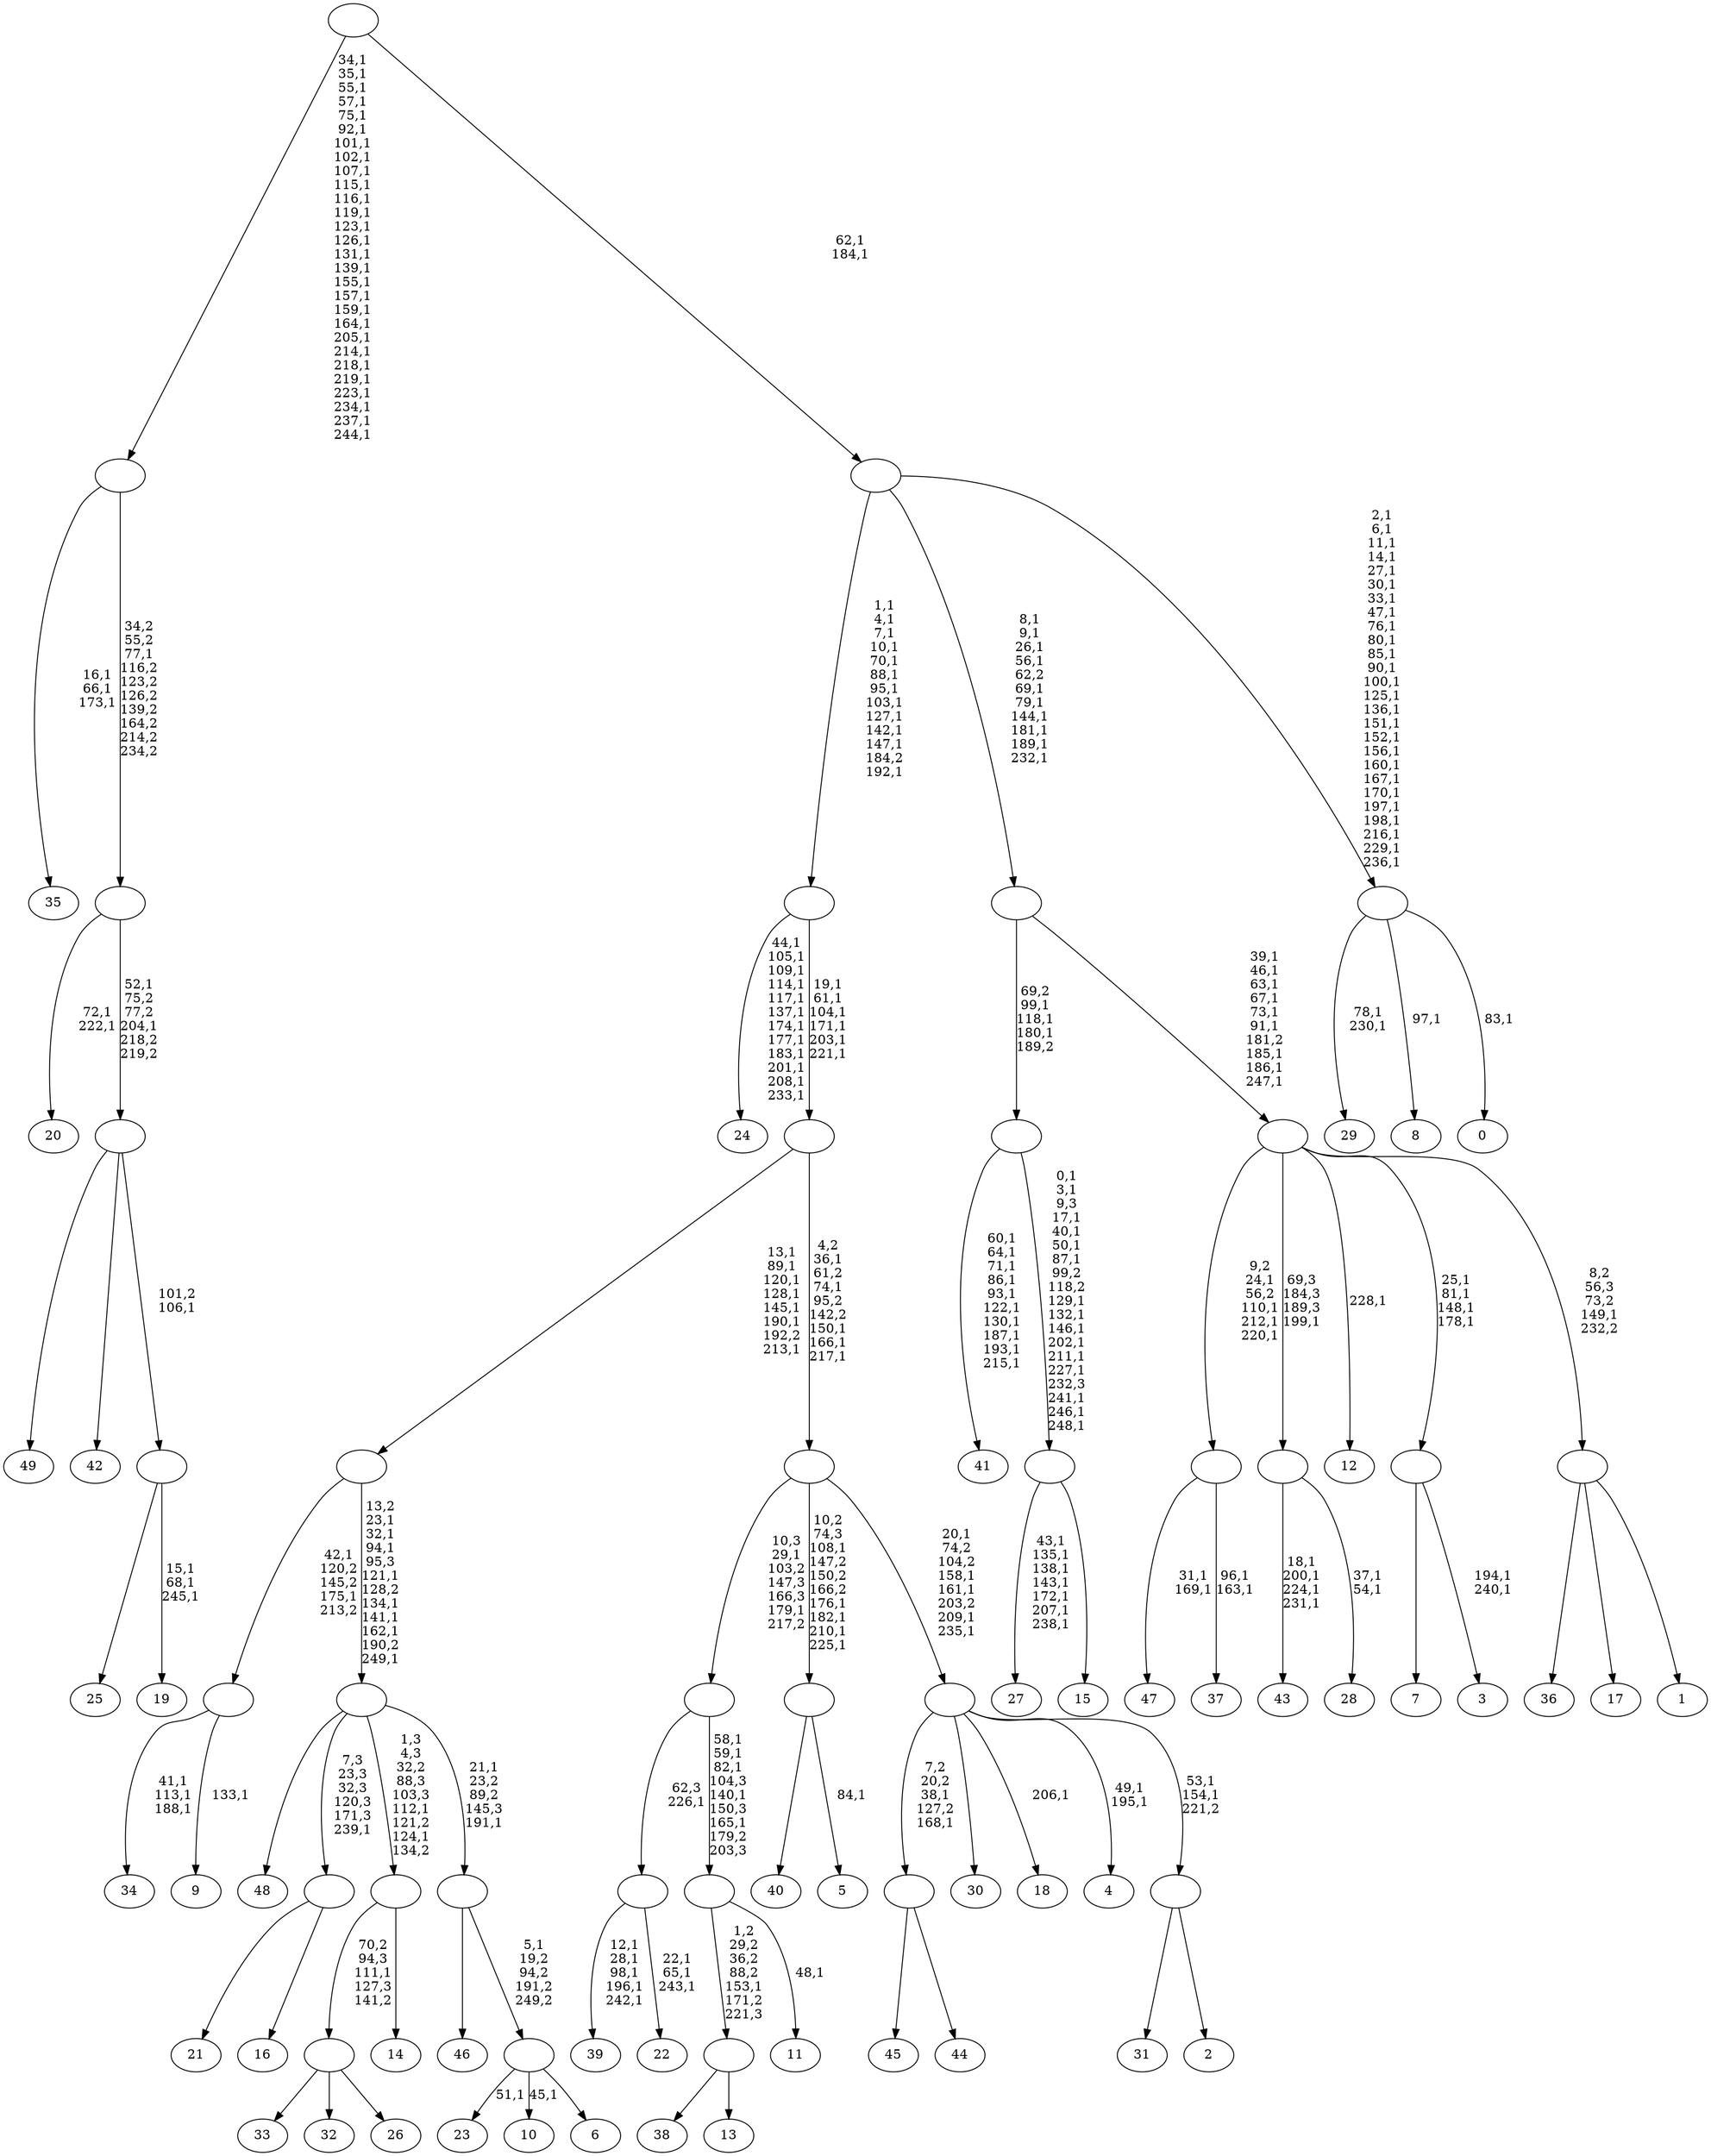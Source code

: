digraph T {
	300 [label="49"]
	299 [label="48"]
	298 [label="47"]
	295 [label="46"]
	294 [label="45"]
	293 [label="44"]
	292 [label=""]
	290 [label="43"]
	285 [label="42"]
	284 [label="41"]
	273 [label="40"]
	272 [label="39"]
	266 [label="38"]
	265 [label="37"]
	262 [label=""]
	258 [label="36"]
	257 [label="35"]
	253 [label="34"]
	249 [label="33"]
	248 [label="32"]
	247 [label="31"]
	246 [label="30"]
	245 [label="29"]
	242 [label="28"]
	239 [label=""]
	238 [label="27"]
	230 [label="26"]
	229 [label=""]
	228 [label="25"]
	227 [label="24"]
	214 [label="23"]
	212 [label="22"]
	208 [label=""]
	207 [label="21"]
	206 [label="20"]
	203 [label="19"]
	199 [label=""]
	198 [label=""]
	196 [label=""]
	195 [label=""]
	167 [label="18"]
	165 [label="17"]
	164 [label="16"]
	163 [label=""]
	162 [label="15"]
	161 [label=""]
	146 [label=""]
	143 [label="14"]
	142 [label=""]
	140 [label="13"]
	139 [label=""]
	138 [label="12"]
	136 [label="11"]
	134 [label=""]
	129 [label=""]
	127 [label="10"]
	125 [label="9"]
	123 [label=""]
	121 [label="8"]
	119 [label="7"]
	118 [label="6"]
	117 [label=""]
	116 [label=""]
	114 [label=""]
	106 [label=""]
	99 [label="5"]
	97 [label=""]
	92 [label="4"]
	89 [label="3"]
	86 [label=""]
	82 [label="2"]
	81 [label=""]
	79 [label=""]
	74 [label=""]
	69 [label=""]
	63 [label=""]
	51 [label="1"]
	50 [label=""]
	49 [label=""]
	40 [label=""]
	30 [label="0"]
	28 [label=""]
	2 [label=""]
	0 [label=""]
	292 -> 294 [label=""]
	292 -> 293 [label=""]
	262 -> 265 [label="96,1\n163,1"]
	262 -> 298 [label="31,1\n169,1"]
	239 -> 242 [label="37,1\n54,1"]
	239 -> 290 [label="18,1\n200,1\n224,1\n231,1"]
	229 -> 249 [label=""]
	229 -> 248 [label=""]
	229 -> 230 [label=""]
	208 -> 212 [label="22,1\n65,1\n243,1"]
	208 -> 272 [label="12,1\n28,1\n98,1\n196,1\n242,1"]
	199 -> 203 [label="15,1\n68,1\n245,1"]
	199 -> 228 [label=""]
	198 -> 300 [label=""]
	198 -> 285 [label=""]
	198 -> 199 [label="101,2\n106,1"]
	196 -> 198 [label="52,1\n75,2\n77,2\n204,1\n218,2\n219,2"]
	196 -> 206 [label="72,1\n222,1"]
	195 -> 257 [label="16,1\n66,1\n173,1"]
	195 -> 196 [label="34,2\n55,2\n77,1\n116,2\n123,2\n126,2\n139,2\n164,2\n214,2\n234,2"]
	163 -> 207 [label=""]
	163 -> 164 [label=""]
	161 -> 238 [label="43,1\n135,1\n138,1\n143,1\n172,1\n207,1\n238,1"]
	161 -> 162 [label=""]
	146 -> 161 [label="0,1\n3,1\n9,3\n17,1\n40,1\n50,1\n87,1\n99,2\n118,2\n129,1\n132,1\n146,1\n202,1\n211,1\n227,1\n232,3\n241,1\n246,1\n248,1"]
	146 -> 284 [label="60,1\n64,1\n71,1\n86,1\n93,1\n122,1\n130,1\n187,1\n193,1\n215,1"]
	142 -> 229 [label="70,2\n94,3\n111,1\n127,3\n141,2"]
	142 -> 143 [label=""]
	139 -> 266 [label=""]
	139 -> 140 [label=""]
	134 -> 136 [label="48,1"]
	134 -> 139 [label="1,2\n29,2\n36,2\n88,2\n153,1\n171,2\n221,3"]
	129 -> 134 [label="58,1\n59,1\n82,1\n104,3\n140,1\n150,3\n165,1\n179,2\n203,3"]
	129 -> 208 [label="62,3\n226,1"]
	123 -> 125 [label="133,1"]
	123 -> 253 [label="41,1\n113,1\n188,1"]
	117 -> 127 [label="45,1"]
	117 -> 214 [label="51,1"]
	117 -> 118 [label=""]
	116 -> 295 [label=""]
	116 -> 117 [label="5,1\n19,2\n94,2\n191,2\n249,2"]
	114 -> 116 [label="21,1\n23,2\n89,2\n145,3\n191,1"]
	114 -> 142 [label="1,3\n4,3\n32,2\n88,3\n103,3\n112,1\n121,2\n124,1\n134,2"]
	114 -> 299 [label=""]
	114 -> 163 [label="7,3\n23,3\n32,3\n120,3\n171,3\n239,1"]
	106 -> 114 [label="13,2\n23,1\n32,1\n94,1\n95,3\n121,1\n128,2\n134,1\n141,1\n162,1\n190,2\n249,1"]
	106 -> 123 [label="42,1\n120,2\n145,2\n175,1\n213,2"]
	97 -> 99 [label="84,1"]
	97 -> 273 [label=""]
	86 -> 89 [label="194,1\n240,1"]
	86 -> 119 [label=""]
	81 -> 247 [label=""]
	81 -> 82 [label=""]
	79 -> 81 [label="53,1\n154,1\n221,2"]
	79 -> 92 [label="49,1\n195,1"]
	79 -> 167 [label="206,1"]
	79 -> 292 [label="7,2\n20,2\n38,1\n127,2\n168,1"]
	79 -> 246 [label=""]
	74 -> 79 [label="20,1\n74,2\n104,2\n158,1\n161,1\n203,2\n209,1\n235,1"]
	74 -> 97 [label="10,2\n74,3\n108,1\n147,2\n150,2\n166,2\n176,1\n182,1\n210,1\n225,1"]
	74 -> 129 [label="10,3\n29,1\n103,2\n147,3\n166,3\n179,1\n217,2"]
	69 -> 74 [label="4,2\n36,1\n61,2\n74,1\n95,2\n142,2\n150,1\n166,1\n217,1"]
	69 -> 106 [label="13,1\n89,1\n120,1\n128,1\n145,1\n190,1\n192,2\n213,1"]
	63 -> 69 [label="19,1\n61,1\n104,1\n171,1\n203,1\n221,1"]
	63 -> 227 [label="44,1\n105,1\n109,1\n114,1\n117,1\n137,1\n174,1\n177,1\n183,1\n201,1\n208,1\n233,1"]
	50 -> 258 [label=""]
	50 -> 165 [label=""]
	50 -> 51 [label=""]
	49 -> 86 [label="25,1\n81,1\n148,1\n178,1"]
	49 -> 138 [label="228,1"]
	49 -> 262 [label="9,2\n24,1\n56,2\n110,1\n212,1\n220,1"]
	49 -> 239 [label="69,3\n184,3\n189,3\n199,1"]
	49 -> 50 [label="8,2\n56,3\n73,2\n149,1\n232,2"]
	40 -> 49 [label="39,1\n46,1\n63,1\n67,1\n73,1\n91,1\n181,2\n185,1\n186,1\n247,1"]
	40 -> 146 [label="69,2\n99,1\n118,1\n180,1\n189,2"]
	28 -> 30 [label="83,1"]
	28 -> 121 [label="97,1"]
	28 -> 245 [label="78,1\n230,1"]
	2 -> 28 [label="2,1\n6,1\n11,1\n14,1\n27,1\n30,1\n33,1\n47,1\n76,1\n80,1\n85,1\n90,1\n100,1\n125,1\n136,1\n151,1\n152,1\n156,1\n160,1\n167,1\n170,1\n197,1\n198,1\n216,1\n229,1\n236,1"]
	2 -> 40 [label="8,1\n9,1\n26,1\n56,1\n62,2\n69,1\n79,1\n144,1\n181,1\n189,1\n232,1"]
	2 -> 63 [label="1,1\n4,1\n7,1\n10,1\n70,1\n88,1\n95,1\n103,1\n127,1\n142,1\n147,1\n184,2\n192,1"]
	0 -> 2 [label="62,1\n184,1"]
	0 -> 195 [label="34,1\n35,1\n55,1\n57,1\n75,1\n92,1\n101,1\n102,1\n107,1\n115,1\n116,1\n119,1\n123,1\n126,1\n131,1\n139,1\n155,1\n157,1\n159,1\n164,1\n205,1\n214,1\n218,1\n219,1\n223,1\n234,1\n237,1\n244,1"]
}

